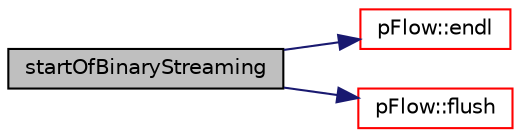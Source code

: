 digraph "startOfBinaryStreaming"
{
 // LATEX_PDF_SIZE
  edge [fontname="Helvetica",fontsize="10",labelfontname="Helvetica",labelfontsize="10"];
  node [fontname="Helvetica",fontsize="10",shape=record];
  rankdir="LR";
  Node1 [label="startOfBinaryStreaming",height=0.2,width=0.4,color="black", fillcolor="grey75", style="filled", fontcolor="black",tooltip="Add a new line and flush stream."];
  Node1 -> Node2 [color="midnightblue",fontsize="10",style="solid",fontname="Helvetica"];
  Node2 [label="pFlow::endl",height=0.2,width=0.4,color="red", fillcolor="white", style="filled",URL="$namespacepFlow.html#aba8f0c455a3fdb4b05ad33a25b13b189",tooltip="Add newline and flush stream."];
  Node1 -> Node4 [color="midnightblue",fontsize="10",style="solid",fontname="Helvetica"];
  Node4 [label="pFlow::flush",height=0.2,width=0.4,color="red", fillcolor="white", style="filled",URL="$namespacepFlow.html#ad58799777b4299119b501a456038b21d",tooltip="Flush stream."];
}
